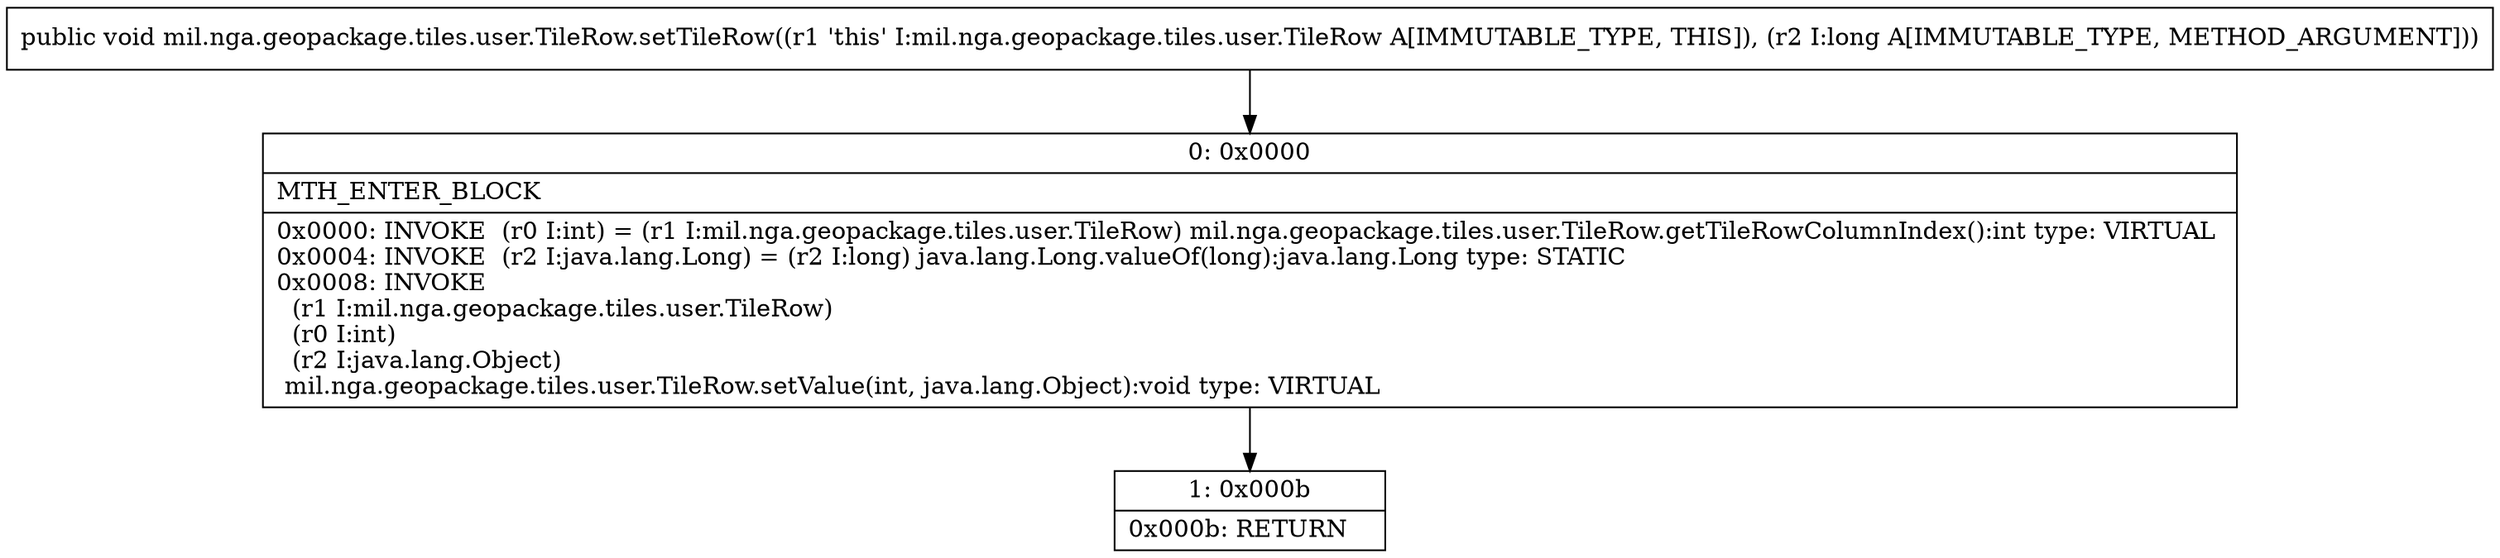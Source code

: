 digraph "CFG formil.nga.geopackage.tiles.user.TileRow.setTileRow(J)V" {
Node_0 [shape=record,label="{0\:\ 0x0000|MTH_ENTER_BLOCK\l|0x0000: INVOKE  (r0 I:int) = (r1 I:mil.nga.geopackage.tiles.user.TileRow) mil.nga.geopackage.tiles.user.TileRow.getTileRowColumnIndex():int type: VIRTUAL \l0x0004: INVOKE  (r2 I:java.lang.Long) = (r2 I:long) java.lang.Long.valueOf(long):java.lang.Long type: STATIC \l0x0008: INVOKE  \l  (r1 I:mil.nga.geopackage.tiles.user.TileRow)\l  (r0 I:int)\l  (r2 I:java.lang.Object)\l mil.nga.geopackage.tiles.user.TileRow.setValue(int, java.lang.Object):void type: VIRTUAL \l}"];
Node_1 [shape=record,label="{1\:\ 0x000b|0x000b: RETURN   \l}"];
MethodNode[shape=record,label="{public void mil.nga.geopackage.tiles.user.TileRow.setTileRow((r1 'this' I:mil.nga.geopackage.tiles.user.TileRow A[IMMUTABLE_TYPE, THIS]), (r2 I:long A[IMMUTABLE_TYPE, METHOD_ARGUMENT])) }"];
MethodNode -> Node_0;
Node_0 -> Node_1;
}

